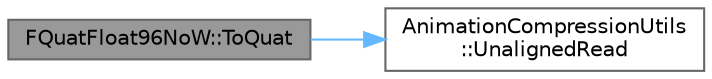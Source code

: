 digraph "FQuatFloat96NoW::ToQuat"
{
 // INTERACTIVE_SVG=YES
 // LATEX_PDF_SIZE
  bgcolor="transparent";
  edge [fontname=Helvetica,fontsize=10,labelfontname=Helvetica,labelfontsize=10];
  node [fontname=Helvetica,fontsize=10,shape=box,height=0.2,width=0.4];
  rankdir="LR";
  Node1 [id="Node000001",label="FQuatFloat96NoW::ToQuat",height=0.2,width=0.4,color="gray40", fillcolor="grey60", style="filled", fontcolor="black",tooltip=" "];
  Node1 -> Node2 [id="edge1_Node000001_Node000002",color="steelblue1",style="solid",tooltip=" "];
  Node2 [id="Node000002",label="AnimationCompressionUtils\l::UnalignedRead",height=0.2,width=0.4,color="grey40", fillcolor="white", style="filled",URL="$db/dc2/namespaceAnimationCompressionUtils.html#aab3acd88a567b8a3e00af1baeafa72ad",tooltip=" "];
}
